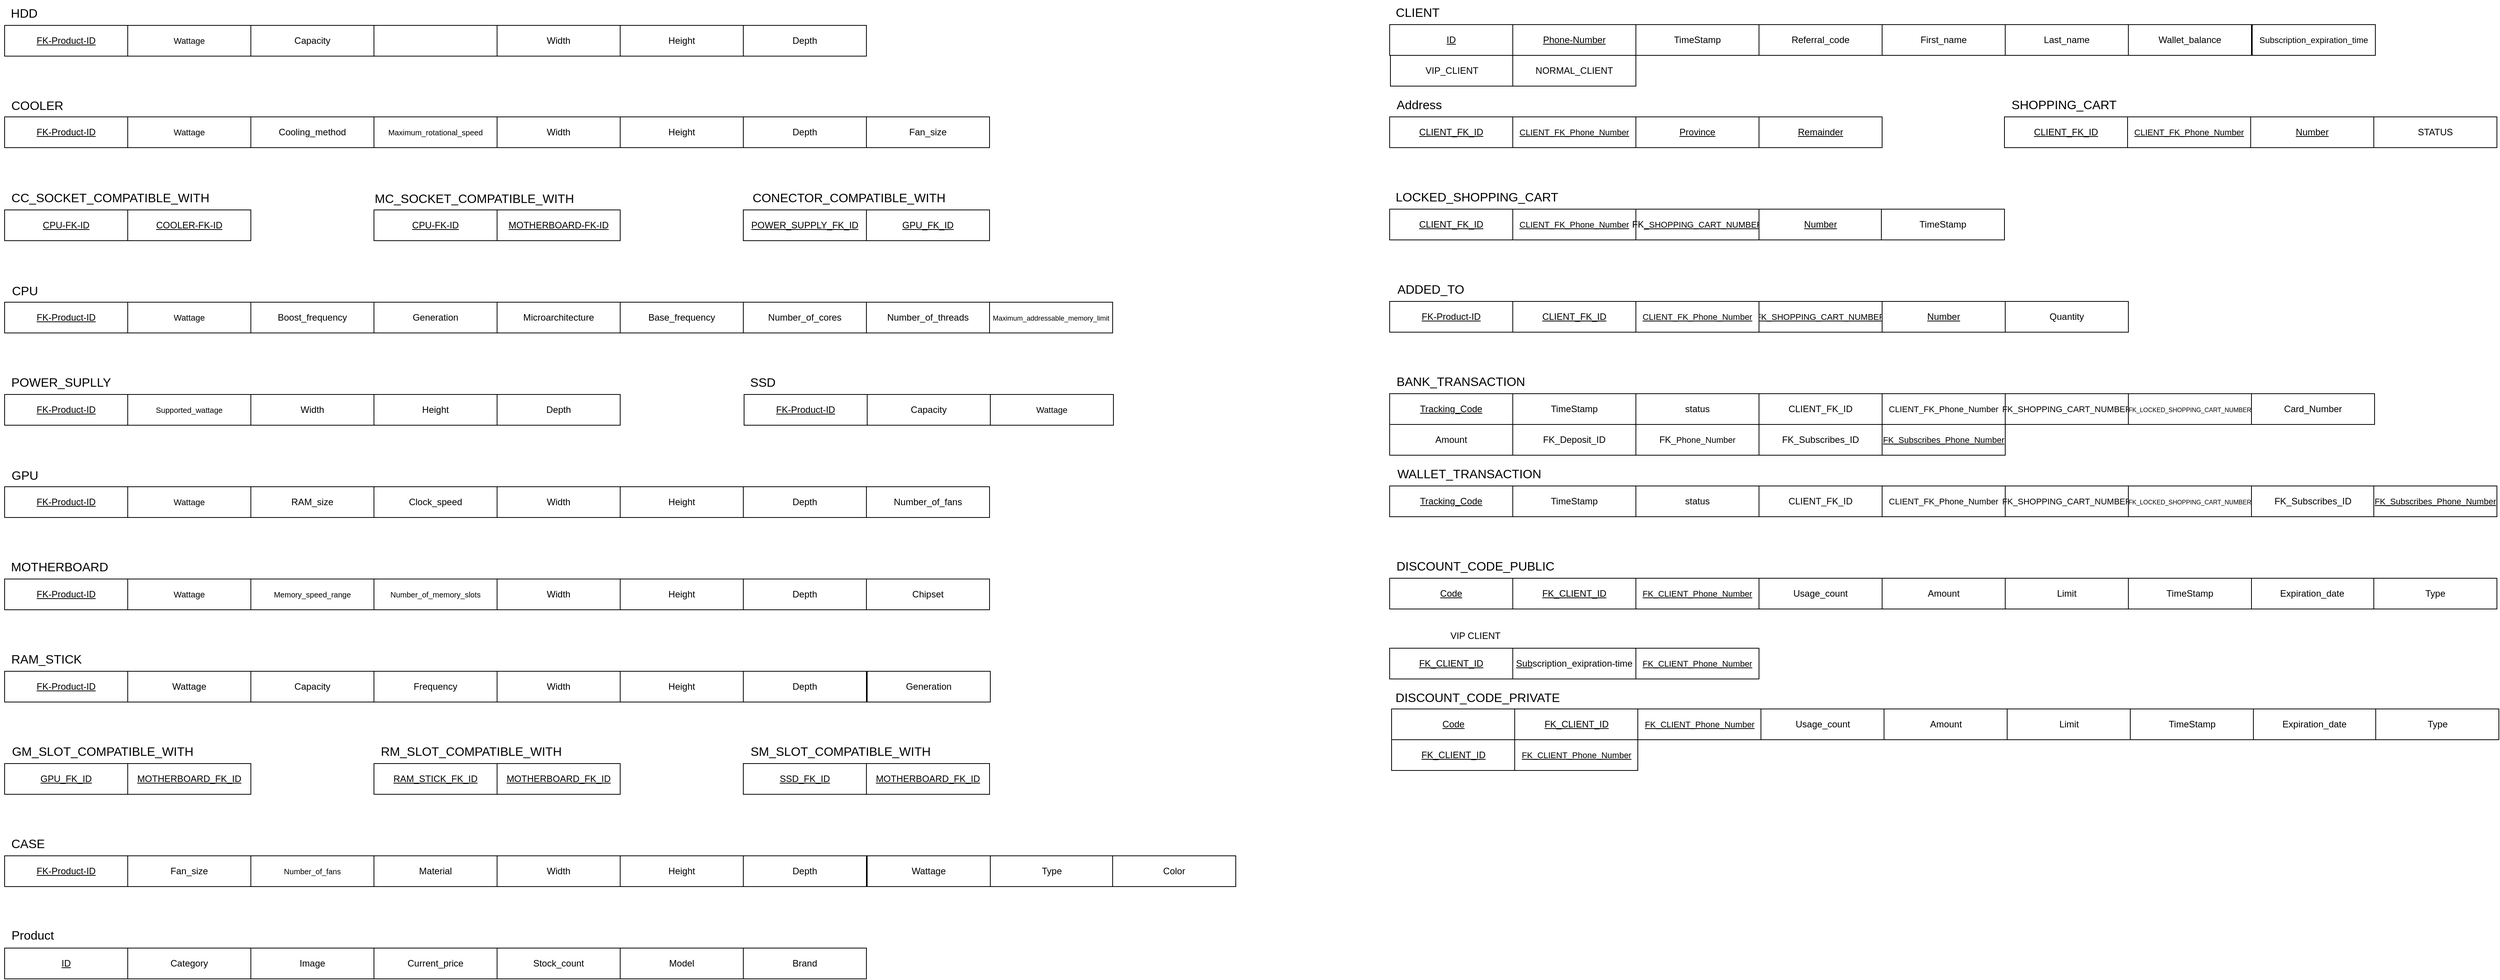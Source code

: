 <mxfile version="25.0.3">
  <diagram name="Page-1" id="dasaUfC-eaYT6S0-bIKv">
    <mxGraphModel dx="4087" dy="1718" grid="0" gridSize="10" guides="1" tooltips="1" connect="1" arrows="1" fold="1" page="0" pageScale="1" pageWidth="850" pageHeight="1100" math="0" shadow="0">
      <root>
        <mxCell id="0" />
        <mxCell id="1" parent="0" />
        <mxCell id="ZFS5k-2wN4FuJaKX298M-1" value="&lt;span&gt;FK-Product-ID&lt;/span&gt;" style="rounded=0;whiteSpace=wrap;html=1;fontStyle=4;verticalAlign=middle;labelBackgroundColor=none;" parent="1" vertex="1">
          <mxGeometry x="-2040" y="-679" width="160" height="40" as="geometry" />
        </mxCell>
        <mxCell id="ZFS5k-2wN4FuJaKX298M-2" value="&lt;font style=&quot;font-size: 16px;&quot;&gt;HDD&lt;/font&gt;" style="text;html=1;align=center;verticalAlign=middle;resizable=0;points=[];autosize=1;strokeColor=none;fillColor=none;labelBackgroundColor=none;" parent="1" vertex="1">
          <mxGeometry x="-2045" y="-710" width="60" height="30" as="geometry" />
        </mxCell>
        <mxCell id="ZFS5k-2wN4FuJaKX298M-3" value="&lt;font data-darkreader-inline-bgcolor=&quot;&quot; style=&quot;font-size: 11px; --darkreader-inline-bgcolor: var(--darkreader-background-e1d5e7, #2b2e30);&quot;&gt;Wattage&lt;/font&gt;" style="rounded=0;whiteSpace=wrap;html=1;labelBackgroundColor=none;" parent="1" vertex="1">
          <mxGeometry x="-1880" y="-679" width="160" height="40" as="geometry" />
        </mxCell>
        <mxCell id="ZFS5k-2wN4FuJaKX298M-4" value="&lt;span style=&quot;--darkreader-inline-bgcolor: var(--darkreader-background-e1d5e7, #2b2e30);&quot; data-darkreader-inline-bgcolor=&quot;&quot;&gt;Rotational_speed&lt;/span&gt;" style="rounded=0;whiteSpace=wrap;html=1;fillColor=default;fontColor=#FFFFFF;labelBackgroundColor=none;" parent="1" vertex="1">
          <mxGeometry x="-1560" y="-679" width="160" height="40" as="geometry" />
        </mxCell>
        <mxCell id="ZFS5k-2wN4FuJaKX298M-5" value="&lt;span data-darkreader-inline-bgcolor=&quot;&quot; style=&quot;--darkreader-inline-bgcolor: var(--darkreader-background-e1d5e7, #2b2e30);&quot;&gt;Capacity&lt;/span&gt;" style="rounded=0;whiteSpace=wrap;html=1;labelBackgroundColor=none;" parent="1" vertex="1">
          <mxGeometry x="-1720" y="-679" width="160" height="40" as="geometry" />
        </mxCell>
        <mxCell id="ZFS5k-2wN4FuJaKX298M-6" value="&lt;span data-darkreader-inline-bgcolor=&quot;&quot; style=&quot;--darkreader-inline-bgcolor: var(--darkreader-background-e1d5e7, #2b2e30);&quot;&gt;Width&lt;br&gt;&lt;/span&gt;" style="rounded=0;whiteSpace=wrap;html=1;labelBackgroundColor=none;" parent="1" vertex="1">
          <mxGeometry x="-1400" y="-679" width="160" height="40" as="geometry" />
        </mxCell>
        <mxCell id="ZFS5k-2wN4FuJaKX298M-7" value="&lt;span data-darkreader-inline-bgcolor=&quot;&quot; style=&quot;--darkreader-inline-bgcolor: var(--darkreader-background-e1d5e7, #2b2e30);&quot;&gt;Depth&lt;br&gt;&lt;/span&gt;" style="rounded=0;whiteSpace=wrap;html=1;labelBackgroundColor=none;" parent="1" vertex="1">
          <mxGeometry x="-1080" y="-679" width="160" height="40" as="geometry" />
        </mxCell>
        <mxCell id="ZFS5k-2wN4FuJaKX298M-8" value="&lt;span data-darkreader-inline-bgcolor=&quot;&quot; style=&quot;--darkreader-inline-bgcolor: var(--darkreader-background-e1d5e7, #2b2e30);&quot;&gt;Height&lt;br&gt;&lt;/span&gt;" style="rounded=0;whiteSpace=wrap;html=1;labelBackgroundColor=none;" parent="1" vertex="1">
          <mxGeometry x="-1240" y="-679" width="160" height="40" as="geometry" />
        </mxCell>
        <mxCell id="ZFS5k-2wN4FuJaKX298M-9" value="FK-Product-ID" style="rounded=0;whiteSpace=wrap;html=1;fontStyle=4;labelBackgroundColor=none;" parent="1" vertex="1">
          <mxGeometry x="-2040" y="-560" width="160" height="40" as="geometry" />
        </mxCell>
        <mxCell id="ZFS5k-2wN4FuJaKX298M-10" value="&lt;font style=&quot;font-size: 16px;&quot;&gt;COOLER&lt;/font&gt;" style="text;html=1;align=center;verticalAlign=middle;resizable=0;points=[];autosize=1;strokeColor=none;fillColor=none;labelBackgroundColor=none;" parent="1" vertex="1">
          <mxGeometry x="-2043" y="-590" width="90" height="30" as="geometry" />
        </mxCell>
        <mxCell id="ZFS5k-2wN4FuJaKX298M-11" value="&lt;font data-darkreader-inline-bgcolor=&quot;&quot; style=&quot;font-size: 11px; --darkreader-inline-bgcolor: var(--darkreader-background-e1d5e7, #2b2e30);&quot;&gt;Wattage&lt;/font&gt;" style="rounded=0;whiteSpace=wrap;html=1;labelBackgroundColor=none;" parent="1" vertex="1">
          <mxGeometry x="-1880" y="-560" width="160" height="40" as="geometry" />
        </mxCell>
        <mxCell id="ZFS5k-2wN4FuJaKX298M-12" value="&lt;font data-darkreader-inline-bgcolor=&quot;&quot; style=&quot;font-size: 10px; --darkreader-inline-bgcolor: var(--darkreader-background-e1d5e7, #2b2e30);&quot;&gt;Maximum_rotational_speed&lt;/font&gt;" style="rounded=0;whiteSpace=wrap;html=1;labelBackgroundColor=none;" parent="1" vertex="1">
          <mxGeometry x="-1560" y="-560" width="160" height="40" as="geometry" />
        </mxCell>
        <mxCell id="ZFS5k-2wN4FuJaKX298M-13" value="&lt;span data-darkreader-inline-bgcolor=&quot;&quot; style=&quot;--darkreader-inline-bgcolor: var(--darkreader-background-e1d5e7, #2b2e30);&quot;&gt;Cooling_method&lt;/span&gt;" style="rounded=0;whiteSpace=wrap;html=1;labelBackgroundColor=none;" parent="1" vertex="1">
          <mxGeometry x="-1720" y="-560" width="160" height="40" as="geometry" />
        </mxCell>
        <mxCell id="ZFS5k-2wN4FuJaKX298M-14" value="&lt;span data-darkreader-inline-bgcolor=&quot;&quot; style=&quot;--darkreader-inline-bgcolor: var(--darkreader-background-e1d5e7, #2b2e30);&quot;&gt;Width&lt;br&gt;&lt;/span&gt;" style="rounded=0;whiteSpace=wrap;html=1;labelBackgroundColor=none;" parent="1" vertex="1">
          <mxGeometry x="-1400" y="-560" width="160" height="40" as="geometry" />
        </mxCell>
        <mxCell id="ZFS5k-2wN4FuJaKX298M-15" value="&lt;span data-darkreader-inline-bgcolor=&quot;&quot; style=&quot;--darkreader-inline-bgcolor: var(--darkreader-background-e1d5e7, #2b2e30);&quot;&gt;Depth&lt;br&gt;&lt;/span&gt;" style="rounded=0;whiteSpace=wrap;html=1;labelBackgroundColor=none;" parent="1" vertex="1">
          <mxGeometry x="-1080" y="-560" width="160" height="40" as="geometry" />
        </mxCell>
        <mxCell id="ZFS5k-2wN4FuJaKX298M-16" value="&lt;span data-darkreader-inline-bgcolor=&quot;&quot; style=&quot;--darkreader-inline-bgcolor: var(--darkreader-background-e1d5e7, #2b2e30);&quot;&gt;Height&lt;br&gt;&lt;/span&gt;" style="rounded=0;whiteSpace=wrap;html=1;labelBackgroundColor=none;" parent="1" vertex="1">
          <mxGeometry x="-1240" y="-560" width="160" height="40" as="geometry" />
        </mxCell>
        <mxCell id="ZFS5k-2wN4FuJaKX298M-17" value="&lt;u&gt;CPU-FK-ID&lt;/u&gt;" style="rounded=0;whiteSpace=wrap;html=1;labelBackgroundColor=none;" parent="1" vertex="1">
          <mxGeometry x="-2040" y="-439" width="160" height="40" as="geometry" />
        </mxCell>
        <mxCell id="ZFS5k-2wN4FuJaKX298M-18" value="CC_SOCKET_COMPATIBLE_WITH" style="text;html=1;align=center;verticalAlign=middle;resizable=0;points=[];autosize=1;strokeColor=none;fillColor=none;fontSize=16;labelBackgroundColor=none;" parent="1" vertex="1">
          <mxGeometry x="-2043" y="-470" width="280" height="30" as="geometry" />
        </mxCell>
        <mxCell id="ZFS5k-2wN4FuJaKX298M-19" value="COOLER-FK-ID" style="rounded=0;whiteSpace=wrap;html=1;fontStyle=4;labelBackgroundColor=none;" parent="1" vertex="1">
          <mxGeometry x="-1880" y="-439" width="160" height="40" as="geometry" />
        </mxCell>
        <mxCell id="ZFS5k-2wN4FuJaKX298M-20" value="&lt;span data-darkreader-inline-bgcolor=&quot;&quot; style=&quot;--darkreader-inline-bgcolor: var(--darkreader-background-e1d5e7, #2b2e30);&quot;&gt;Fan_size&lt;/span&gt;" style="rounded=0;whiteSpace=wrap;html=1;labelBackgroundColor=none;" parent="1" vertex="1">
          <mxGeometry x="-920" y="-560" width="160" height="40" as="geometry" />
        </mxCell>
        <mxCell id="ZFS5k-2wN4FuJaKX298M-21" value="&lt;u&gt;CPU-FK-ID&lt;/u&gt;" style="rounded=0;whiteSpace=wrap;html=1;labelBackgroundColor=none;" parent="1" vertex="1">
          <mxGeometry x="-1560" y="-439" width="160" height="40" as="geometry" />
        </mxCell>
        <mxCell id="ZFS5k-2wN4FuJaKX298M-22" value="MC_SOCKET_COMPATIBLE_WITH" style="text;html=1;align=center;verticalAlign=middle;resizable=0;points=[];autosize=1;strokeColor=none;fillColor=none;fontSize=16;labelBackgroundColor=none;" parent="1" vertex="1">
          <mxGeometry x="-1570" y="-469" width="280" height="30" as="geometry" />
        </mxCell>
        <mxCell id="ZFS5k-2wN4FuJaKX298M-23" value="MOTHERBOARD-FK-ID" style="rounded=0;whiteSpace=wrap;html=1;fontStyle=4;labelBackgroundColor=none;" parent="1" vertex="1">
          <mxGeometry x="-1400" y="-439" width="160" height="40" as="geometry" />
        </mxCell>
        <mxCell id="ZFS5k-2wN4FuJaKX298M-24" value="&lt;u&gt;FK-Product-ID&lt;/u&gt;" style="rounded=0;whiteSpace=wrap;html=1;labelBackgroundColor=none;" parent="1" vertex="1">
          <mxGeometry x="-2040" y="-319" width="160" height="40" as="geometry" />
        </mxCell>
        <mxCell id="ZFS5k-2wN4FuJaKX298M-25" value="&lt;font style=&quot;font-size: 16px;&quot;&gt;CPU&lt;/font&gt;" style="text;html=1;align=center;verticalAlign=middle;resizable=0;points=[];autosize=1;strokeColor=none;fillColor=none;labelBackgroundColor=none;" parent="1" vertex="1">
          <mxGeometry x="-2044" y="-349" width="60" height="30" as="geometry" />
        </mxCell>
        <mxCell id="ZFS5k-2wN4FuJaKX298M-26" value="&lt;font data-darkreader-inline-bgcolor=&quot;&quot; style=&quot;font-size: 11px; --darkreader-inline-bgcolor: var(--darkreader-background-e1d5e7, #2b2e30);&quot;&gt;Wattage&lt;/font&gt;" style="rounded=0;whiteSpace=wrap;html=1;labelBackgroundColor=none;" parent="1" vertex="1">
          <mxGeometry x="-1880" y="-319" width="160" height="40" as="geometry" />
        </mxCell>
        <mxCell id="ZFS5k-2wN4FuJaKX298M-27" value="&lt;font data-darkreader-inline-bgcolor=&quot;&quot; style=&quot;font-size: 12px; --darkreader-inline-bgcolor: var(--darkreader-background-e1d5e7, #2b2e30);&quot;&gt;Generation&lt;/font&gt;" style="rounded=0;whiteSpace=wrap;html=1;labelBackgroundColor=none;" parent="1" vertex="1">
          <mxGeometry x="-1560" y="-319" width="160" height="40" as="geometry" />
        </mxCell>
        <mxCell id="ZFS5k-2wN4FuJaKX298M-28" value="&lt;span data-darkreader-inline-bgcolor=&quot;&quot; style=&quot;--darkreader-inline-bgcolor: var(--darkreader-background-e1d5e7, #2b2e30);&quot;&gt;Boost_frequency&lt;/span&gt;" style="rounded=0;whiteSpace=wrap;html=1;labelBackgroundColor=none;" parent="1" vertex="1">
          <mxGeometry x="-1720" y="-319" width="160" height="40" as="geometry" />
        </mxCell>
        <mxCell id="ZFS5k-2wN4FuJaKX298M-29" value="&lt;span data-darkreader-inline-bgcolor=&quot;&quot; style=&quot;--darkreader-inline-bgcolor: var(--darkreader-background-e1d5e7, #2b2e30);&quot;&gt;Microarchitecture&lt;/span&gt;" style="rounded=0;whiteSpace=wrap;html=1;labelBackgroundColor=none;" parent="1" vertex="1">
          <mxGeometry x="-1400" y="-319" width="160" height="40" as="geometry" />
        </mxCell>
        <mxCell id="ZFS5k-2wN4FuJaKX298M-30" value="&lt;font data-darkreader-inline-bgcolor=&quot;&quot; style=&quot;font-size: 12px; --darkreader-inline-bgcolor: var(--darkreader-background-e1d5e7, #2b2e30);&quot;&gt;Number_of_cores&lt;/font&gt;" style="rounded=0;whiteSpace=wrap;html=1;labelBackgroundColor=none;" parent="1" vertex="1">
          <mxGeometry x="-1080" y="-319" width="160" height="40" as="geometry" />
        </mxCell>
        <mxCell id="ZFS5k-2wN4FuJaKX298M-31" value="&lt;span data-darkreader-inline-bgcolor=&quot;&quot; style=&quot;--darkreader-inline-bgcolor: var(--darkreader-background-e1d5e7, #2b2e30);&quot;&gt;Base_frequency&lt;/span&gt;&lt;span data-darkreader-inline-bgcolor=&quot;&quot; style=&quot;--darkreader-inline-bgcolor: var(--darkreader-background-e1d5e7, #2b2e30);&quot;&gt;&lt;/span&gt;" style="rounded=0;whiteSpace=wrap;html=1;labelBackgroundColor=none;" parent="1" vertex="1">
          <mxGeometry x="-1240" y="-319" width="160" height="40" as="geometry" />
        </mxCell>
        <mxCell id="ZFS5k-2wN4FuJaKX298M-32" value="&lt;font data-darkreader-inline-bgcolor=&quot;&quot; style=&quot;--darkreader-inline-bgcolor: var(--darkreader-background-e1d5e7, #2b2e30); font-size: 9px;&quot;&gt;Maximum_addressable_memory_limit&lt;/font&gt;" style="rounded=0;whiteSpace=wrap;html=1;labelBackgroundColor=none;" parent="1" vertex="1">
          <mxGeometry x="-760" y="-319" width="160" height="40" as="geometry" />
        </mxCell>
        <mxCell id="ZFS5k-2wN4FuJaKX298M-33" value="&lt;font data-darkreader-inline-bgcolor=&quot;&quot; style=&quot;font-size: 12px; --darkreader-inline-bgcolor: var(--darkreader-background-e1d5e7, #2b2e30);&quot;&gt;Number_of_threads&lt;/font&gt;" style="rounded=0;whiteSpace=wrap;html=1;labelBackgroundColor=none;" parent="1" vertex="1">
          <mxGeometry x="-920" y="-319" width="160" height="40" as="geometry" />
        </mxCell>
        <mxCell id="ZFS5k-2wN4FuJaKX298M-34" value="&lt;u&gt;FK-Product-ID&lt;/u&gt;" style="rounded=0;whiteSpace=wrap;html=1;labelBackgroundColor=none;" parent="1" vertex="1">
          <mxGeometry x="-2040" y="-199" width="160" height="40" as="geometry" />
        </mxCell>
        <mxCell id="ZFS5k-2wN4FuJaKX298M-35" value="&lt;font style=&quot;font-size: 16px;&quot;&gt;POWER_SUPLLY&lt;/font&gt;" style="text;html=1;align=center;verticalAlign=middle;resizable=0;points=[];autosize=1;strokeColor=none;fillColor=none;labelBackgroundColor=none;" parent="1" vertex="1">
          <mxGeometry x="-2042" y="-230" width="150" height="30" as="geometry" />
        </mxCell>
        <mxCell id="ZFS5k-2wN4FuJaKX298M-36" value="&lt;font data-darkreader-inline-bgcolor=&quot;&quot; style=&quot;font-size: 10px; --darkreader-inline-bgcolor: var(--darkreader-background-e1d5e7, #2b2e30);&quot;&gt;Supported_wattage&lt;/font&gt;" style="rounded=0;whiteSpace=wrap;html=1;labelBackgroundColor=none;" parent="1" vertex="1">
          <mxGeometry x="-1880" y="-199" width="160" height="40" as="geometry" />
        </mxCell>
        <mxCell id="ZFS5k-2wN4FuJaKX298M-37" value="&lt;span data-darkreader-inline-bgcolor=&quot;&quot; style=&quot;--darkreader-inline-bgcolor: var(--darkreader-background-e1d5e7, #2b2e30);&quot;&gt;Width&lt;br&gt;&lt;/span&gt;" style="rounded=0;whiteSpace=wrap;html=1;labelBackgroundColor=none;" parent="1" vertex="1">
          <mxGeometry x="-1720" y="-199" width="160" height="40" as="geometry" />
        </mxCell>
        <mxCell id="ZFS5k-2wN4FuJaKX298M-38" value="&lt;span data-darkreader-inline-bgcolor=&quot;&quot; style=&quot;--darkreader-inline-bgcolor: var(--darkreader-background-e1d5e7, #2b2e30);&quot;&gt;Depth&lt;br&gt;&lt;/span&gt;" style="rounded=0;whiteSpace=wrap;html=1;labelBackgroundColor=none;" parent="1" vertex="1">
          <mxGeometry x="-1400" y="-199" width="160" height="40" as="geometry" />
        </mxCell>
        <mxCell id="ZFS5k-2wN4FuJaKX298M-39" value="&lt;span data-darkreader-inline-bgcolor=&quot;&quot; style=&quot;--darkreader-inline-bgcolor: var(--darkreader-background-e1d5e7, #2b2e30);&quot;&gt;Height&lt;br&gt;&lt;/span&gt;" style="rounded=0;whiteSpace=wrap;html=1;labelBackgroundColor=none;" parent="1" vertex="1">
          <mxGeometry x="-1560" y="-199" width="160" height="40" as="geometry" />
        </mxCell>
        <mxCell id="ZFS5k-2wN4FuJaKX298M-40" value="&lt;u&gt;FK-Product-ID&lt;/u&gt;" style="rounded=0;whiteSpace=wrap;html=1;labelBackgroundColor=none;" parent="1" vertex="1">
          <mxGeometry x="-2040" y="-79" width="160" height="40" as="geometry" />
        </mxCell>
        <mxCell id="ZFS5k-2wN4FuJaKX298M-41" value="&lt;font style=&quot;font-size: 16px;&quot;&gt;GPU&lt;/font&gt;" style="text;html=1;align=center;verticalAlign=middle;resizable=0;points=[];autosize=1;strokeColor=none;fillColor=none;labelBackgroundColor=none;" parent="1" vertex="1">
          <mxGeometry x="-2044" y="-109" width="60" height="30" as="geometry" />
        </mxCell>
        <mxCell id="ZFS5k-2wN4FuJaKX298M-42" value="&lt;font data-darkreader-inline-bgcolor=&quot;&quot; style=&quot;font-size: 11px; --darkreader-inline-bgcolor: var(--darkreader-background-e1d5e7, #2b2e30);&quot;&gt;Wattage&lt;/font&gt;" style="rounded=0;whiteSpace=wrap;html=1;labelBackgroundColor=none;" parent="1" vertex="1">
          <mxGeometry x="-1880" y="-79" width="160" height="40" as="geometry" />
        </mxCell>
        <mxCell id="ZFS5k-2wN4FuJaKX298M-43" value="&lt;span data-darkreader-inline-bgcolor=&quot;&quot; style=&quot;--darkreader-inline-bgcolor: var(--darkreader-background-e1d5e7, #2b2e30);&quot;&gt;Clock_speed&lt;/span&gt;" style="rounded=0;whiteSpace=wrap;html=1;labelBackgroundColor=none;" parent="1" vertex="1">
          <mxGeometry x="-1560" y="-79" width="160" height="40" as="geometry" />
        </mxCell>
        <mxCell id="ZFS5k-2wN4FuJaKX298M-44" value="&lt;span data-darkreader-inline-bgcolor=&quot;&quot; style=&quot;--darkreader-inline-bgcolor: var(--darkreader-background-e1d5e7, #2b2e30);&quot;&gt;RAM_size&lt;/span&gt;" style="rounded=0;whiteSpace=wrap;html=1;labelBackgroundColor=none;" parent="1" vertex="1">
          <mxGeometry x="-1720" y="-79" width="160" height="40" as="geometry" />
        </mxCell>
        <mxCell id="ZFS5k-2wN4FuJaKX298M-45" value="&lt;span data-darkreader-inline-bgcolor=&quot;&quot; style=&quot;--darkreader-inline-bgcolor: var(--darkreader-background-e1d5e7, #2b2e30);&quot;&gt;Width&lt;br&gt;&lt;/span&gt;" style="rounded=0;whiteSpace=wrap;html=1;labelBackgroundColor=none;" parent="1" vertex="1">
          <mxGeometry x="-1400" y="-79" width="160" height="40" as="geometry" />
        </mxCell>
        <mxCell id="ZFS5k-2wN4FuJaKX298M-46" value="&lt;span data-darkreader-inline-bgcolor=&quot;&quot; style=&quot;--darkreader-inline-bgcolor: var(--darkreader-background-e1d5e7, #2b2e30);&quot;&gt;Depth&lt;br&gt;&lt;/span&gt;" style="rounded=0;whiteSpace=wrap;html=1;labelBackgroundColor=none;" parent="1" vertex="1">
          <mxGeometry x="-1080" y="-79" width="160" height="40" as="geometry" />
        </mxCell>
        <mxCell id="ZFS5k-2wN4FuJaKX298M-47" value="&lt;span data-darkreader-inline-bgcolor=&quot;&quot; style=&quot;--darkreader-inline-bgcolor: var(--darkreader-background-e1d5e7, #2b2e30);&quot;&gt;Height&lt;br&gt;&lt;/span&gt;" style="rounded=0;whiteSpace=wrap;html=1;labelBackgroundColor=none;" parent="1" vertex="1">
          <mxGeometry x="-1240" y="-79" width="160" height="40" as="geometry" />
        </mxCell>
        <mxCell id="ZFS5k-2wN4FuJaKX298M-48" value="&lt;span data-darkreader-inline-bgcolor=&quot;&quot; style=&quot;--darkreader-inline-bgcolor: var(--darkreader-background-e1d5e7, #2b2e30);&quot;&gt;Number_of_fans&lt;/span&gt;" style="rounded=0;whiteSpace=wrap;html=1;labelBackgroundColor=none;" parent="1" vertex="1">
          <mxGeometry x="-920" y="-79" width="160" height="40" as="geometry" />
        </mxCell>
        <mxCell id="ZFS5k-2wN4FuJaKX298M-49" value="&lt;u&gt;FK-Product-ID&lt;/u&gt;" style="rounded=0;whiteSpace=wrap;html=1;labelBackgroundColor=none;" parent="1" vertex="1">
          <mxGeometry x="-1079" y="-199" width="160" height="40" as="geometry" />
        </mxCell>
        <mxCell id="ZFS5k-2wN4FuJaKX298M-50" value="&lt;font&gt;SSD&lt;br&gt;&lt;/font&gt;" style="text;html=1;align=center;verticalAlign=middle;resizable=0;points=[];autosize=1;strokeColor=none;fillColor=none;fontSize=16;labelBackgroundColor=none;" parent="1" vertex="1">
          <mxGeometry x="-1085" y="-230" width="60" height="30" as="geometry" />
        </mxCell>
        <mxCell id="ZFS5k-2wN4FuJaKX298M-51" value="&lt;span style=&quot;--darkreader-inline-bgcolor: var(--darkreader-background-e1d5e7, #2b2e30);&quot; data-darkreader-inline-bgcolor=&quot;&quot;&gt;Capacity&lt;/span&gt;" style="rounded=0;whiteSpace=wrap;html=1;fontStyle=0;labelBackgroundColor=none;" parent="1" vertex="1">
          <mxGeometry x="-919" y="-199" width="160" height="40" as="geometry" />
        </mxCell>
        <mxCell id="ZFS5k-2wN4FuJaKX298M-52" value="&lt;font style=&quot;font-size: 11px; --darkreader-inline-bgcolor: var(--darkreader-background-e1d5e7, #2b2e30);&quot; data-darkreader-inline-bgcolor=&quot;&quot;&gt;Wattage&lt;/font&gt;" style="rounded=0;whiteSpace=wrap;html=1;fontStyle=0;labelBackgroundColor=none;" parent="1" vertex="1">
          <mxGeometry x="-759" y="-199" width="160" height="40" as="geometry" />
        </mxCell>
        <mxCell id="ZFS5k-2wN4FuJaKX298M-53" value="&lt;u&gt;FK-Product-ID&lt;/u&gt;" style="rounded=0;whiteSpace=wrap;html=1;labelBackgroundColor=none;" parent="1" vertex="1">
          <mxGeometry x="-2040" y="41" width="160" height="40" as="geometry" />
        </mxCell>
        <mxCell id="ZFS5k-2wN4FuJaKX298M-54" value="&lt;font style=&quot;font-size: 16px;&quot;&gt;MOTHERBOARD&lt;/font&gt;" style="text;html=1;align=center;verticalAlign=middle;resizable=0;points=[];autosize=1;strokeColor=none;fillColor=none;labelBackgroundColor=none;" parent="1" vertex="1">
          <mxGeometry x="-2044" y="10" width="150" height="30" as="geometry" />
        </mxCell>
        <mxCell id="ZFS5k-2wN4FuJaKX298M-55" value="&lt;font data-darkreader-inline-bgcolor=&quot;&quot; style=&quot;font-size: 11px; --darkreader-inline-bgcolor: var(--darkreader-background-e1d5e7, #2b2e30);&quot;&gt;Wattage&lt;/font&gt;" style="rounded=0;whiteSpace=wrap;html=1;labelBackgroundColor=none;" parent="1" vertex="1">
          <mxGeometry x="-1880" y="41" width="160" height="40" as="geometry" />
        </mxCell>
        <mxCell id="ZFS5k-2wN4FuJaKX298M-56" value="&lt;font data-darkreader-inline-bgcolor=&quot;&quot; style=&quot;font-size: 10px; --darkreader-inline-bgcolor: var(--darkreader-background-e1d5e7, #2b2e30);&quot;&gt;Number_of_memory_&lt;font style=&quot;font-size: 10px;&quot;&gt;slots&lt;/font&gt;&lt;/font&gt;" style="rounded=0;whiteSpace=wrap;html=1;labelBackgroundColor=none;" parent="1" vertex="1">
          <mxGeometry x="-1560" y="41" width="160" height="40" as="geometry" />
        </mxCell>
        <mxCell id="ZFS5k-2wN4FuJaKX298M-57" value="&lt;font data-darkreader-inline-bgcolor=&quot;&quot; style=&quot;font-size: 10px; --darkreader-inline-bgcolor: var(--darkreader-background-e1d5e7, #2b2e30);&quot;&gt;Memory_speed&lt;/font&gt;&lt;font data-darkreader-inline-bgcolor=&quot;&quot; style=&quot;font-size: 10px; --darkreader-inline-bgcolor: var(--darkreader-background-e1d5e7, #2b2e30);&quot;&gt;_range&lt;/font&gt;" style="rounded=0;whiteSpace=wrap;html=1;labelBackgroundColor=none;" parent="1" vertex="1">
          <mxGeometry x="-1720" y="41" width="160" height="40" as="geometry" />
        </mxCell>
        <mxCell id="ZFS5k-2wN4FuJaKX298M-58" value="&lt;span data-darkreader-inline-bgcolor=&quot;&quot; style=&quot;--darkreader-inline-bgcolor: var(--darkreader-background-e1d5e7, #2b2e30);&quot;&gt;Width&lt;br&gt;&lt;/span&gt;" style="rounded=0;whiteSpace=wrap;html=1;labelBackgroundColor=none;" parent="1" vertex="1">
          <mxGeometry x="-1400" y="41" width="160" height="40" as="geometry" />
        </mxCell>
        <mxCell id="ZFS5k-2wN4FuJaKX298M-59" value="&lt;span data-darkreader-inline-bgcolor=&quot;&quot; style=&quot;--darkreader-inline-bgcolor: var(--darkreader-background-e1d5e7, #2b2e30);&quot;&gt;Depth&lt;br&gt;&lt;/span&gt;" style="rounded=0;whiteSpace=wrap;html=1;labelBackgroundColor=none;" parent="1" vertex="1">
          <mxGeometry x="-1080" y="41" width="160" height="40" as="geometry" />
        </mxCell>
        <mxCell id="ZFS5k-2wN4FuJaKX298M-60" value="&lt;span data-darkreader-inline-bgcolor=&quot;&quot; style=&quot;--darkreader-inline-bgcolor: var(--darkreader-background-e1d5e7, #2b2e30);&quot;&gt;Height&lt;br&gt;&lt;/span&gt;" style="rounded=0;whiteSpace=wrap;html=1;labelBackgroundColor=none;" parent="1" vertex="1">
          <mxGeometry x="-1240" y="41" width="160" height="40" as="geometry" />
        </mxCell>
        <mxCell id="ZFS5k-2wN4FuJaKX298M-61" value="CONECTOR_COMPATIBLE_WITH" style="text;html=1;align=center;verticalAlign=middle;resizable=0;points=[];autosize=1;strokeColor=none;fillColor=none;fontSize=16;labelBackgroundColor=none;" parent="1" vertex="1">
          <mxGeometry x="-1078" y="-470" width="270" height="30" as="geometry" />
        </mxCell>
        <mxCell id="ZFS5k-2wN4FuJaKX298M-62" value="&lt;u&gt;POWER_SUPPLY_FK_ID&lt;/u&gt;" style="rounded=0;whiteSpace=wrap;html=1;labelBackgroundColor=none;" parent="1" vertex="1">
          <mxGeometry x="-1080" y="-439" width="160" height="40" as="geometry" />
        </mxCell>
        <mxCell id="ZFS5k-2wN4FuJaKX298M-63" value="GPU_FK_ID" style="rounded=0;whiteSpace=wrap;html=1;fontStyle=4;labelBackgroundColor=none;" parent="1" vertex="1">
          <mxGeometry x="-920" y="-439" width="160" height="40" as="geometry" />
        </mxCell>
        <mxCell id="ZFS5k-2wN4FuJaKX298M-64" value="&lt;span data-darkreader-inline-bgcolor=&quot;&quot; style=&quot;--darkreader-inline-bgcolor: var(--darkreader-background-e1d5e7, #2b2e30);&quot;&gt;Chipset&lt;/span&gt;" style="rounded=0;whiteSpace=wrap;html=1;labelBackgroundColor=none;" parent="1" vertex="1">
          <mxGeometry x="-920" y="41" width="160" height="40" as="geometry" />
        </mxCell>
        <mxCell id="ZFS5k-2wN4FuJaKX298M-65" value="&lt;u&gt;FK-Product-ID&lt;/u&gt;" style="rounded=0;whiteSpace=wrap;html=1;labelBackgroundColor=none;" parent="1" vertex="1">
          <mxGeometry x="-2040" y="161" width="160" height="40" as="geometry" />
        </mxCell>
        <mxCell id="ZFS5k-2wN4FuJaKX298M-66" value="&lt;font style=&quot;font-size: 16px;&quot;&gt;RAM_STICK&lt;/font&gt;" style="text;html=1;align=center;verticalAlign=middle;resizable=0;points=[];autosize=1;strokeColor=none;fillColor=none;labelBackgroundColor=none;" parent="1" vertex="1">
          <mxGeometry x="-2046" y="130" width="120" height="30" as="geometry" />
        </mxCell>
        <mxCell id="ZFS5k-2wN4FuJaKX298M-67" value="&lt;span data-darkreader-inline-bgcolor=&quot;&quot; style=&quot;--darkreader-inline-bgcolor: var(--darkreader-background-e1d5e7, #2b2e30);&quot;&gt;Wattage&lt;/span&gt;" style="rounded=0;whiteSpace=wrap;html=1;labelBackgroundColor=none;" parent="1" vertex="1">
          <mxGeometry x="-1880" y="161" width="160" height="40" as="geometry" />
        </mxCell>
        <mxCell id="ZFS5k-2wN4FuJaKX298M-68" value="&lt;span data-darkreader-inline-bgcolor=&quot;&quot; style=&quot;--darkreader-inline-bgcolor: var(--darkreader-background-e1d5e7, #2b2e30);&quot;&gt;Frequency&lt;/span&gt;" style="rounded=0;whiteSpace=wrap;html=1;labelBackgroundColor=none;" parent="1" vertex="1">
          <mxGeometry x="-1560" y="161" width="160" height="40" as="geometry" />
        </mxCell>
        <mxCell id="ZFS5k-2wN4FuJaKX298M-69" value="&lt;span data-darkreader-inline-bgcolor=&quot;&quot; style=&quot;--darkreader-inline-bgcolor: var(--darkreader-background-e1d5e7, #2b2e30);&quot;&gt;Capacity&lt;/span&gt;" style="rounded=0;whiteSpace=wrap;html=1;labelBackgroundColor=none;" parent="1" vertex="1">
          <mxGeometry x="-1720" y="161" width="160" height="40" as="geometry" />
        </mxCell>
        <mxCell id="ZFS5k-2wN4FuJaKX298M-70" value="&lt;span data-darkreader-inline-bgcolor=&quot;&quot; style=&quot;--darkreader-inline-bgcolor: var(--darkreader-background-e1d5e7, #2b2e30);&quot;&gt;Width&lt;br&gt;&lt;/span&gt;" style="rounded=0;whiteSpace=wrap;html=1;labelBackgroundColor=none;" parent="1" vertex="1">
          <mxGeometry x="-1400" y="161" width="160" height="40" as="geometry" />
        </mxCell>
        <mxCell id="ZFS5k-2wN4FuJaKX298M-71" value="&lt;span data-darkreader-inline-bgcolor=&quot;&quot; style=&quot;--darkreader-inline-bgcolor: var(--darkreader-background-e1d5e7, #2b2e30);&quot;&gt;Depth&lt;br&gt;&lt;/span&gt;" style="rounded=0;whiteSpace=wrap;html=1;labelBackgroundColor=none;" parent="1" vertex="1">
          <mxGeometry x="-1080" y="161" width="160" height="40" as="geometry" />
        </mxCell>
        <mxCell id="ZFS5k-2wN4FuJaKX298M-72" value="&lt;span data-darkreader-inline-bgcolor=&quot;&quot; style=&quot;--darkreader-inline-bgcolor: var(--darkreader-background-e1d5e7, #2b2e30);&quot;&gt;Height&lt;br&gt;&lt;/span&gt;" style="rounded=0;whiteSpace=wrap;html=1;labelBackgroundColor=none;" parent="1" vertex="1">
          <mxGeometry x="-1240" y="161" width="160" height="40" as="geometry" />
        </mxCell>
        <mxCell id="ZFS5k-2wN4FuJaKX298M-73" value="&lt;span data-darkreader-inline-bgcolor=&quot;&quot; style=&quot;--darkreader-inline-bgcolor: var(--darkreader-background-e1d5e7, #2b2e30);&quot;&gt;Generation&lt;/span&gt;" style="rounded=0;whiteSpace=wrap;html=1;labelBackgroundColor=none;" parent="1" vertex="1">
          <mxGeometry x="-919" y="161" width="160" height="40" as="geometry" />
        </mxCell>
        <mxCell id="ZFS5k-2wN4FuJaKX298M-74" value="GPU_FK_ID" style="rounded=0;whiteSpace=wrap;html=1;fontStyle=4;labelBackgroundColor=none;" parent="1" vertex="1">
          <mxGeometry x="-2040" y="281" width="160" height="40" as="geometry" />
        </mxCell>
        <mxCell id="ZFS5k-2wN4FuJaKX298M-75" value="MOTHERBOARD_FK_ID" style="rounded=0;whiteSpace=wrap;html=1;fontStyle=4;labelBackgroundColor=none;" parent="1" vertex="1">
          <mxGeometry x="-1880" y="281" width="160" height="40" as="geometry" />
        </mxCell>
        <mxCell id="ZFS5k-2wN4FuJaKX298M-76" value="&lt;font style=&quot;font-size: 16px;&quot;&gt;GM_SLOT_COMPATIBLE_WITH&lt;/font&gt;" style="text;html=1;align=center;verticalAlign=middle;resizable=0;points=[];autosize=1;strokeColor=none;fillColor=none;labelBackgroundColor=none;" parent="1" vertex="1">
          <mxGeometry x="-2043" y="250" width="260" height="30" as="geometry" />
        </mxCell>
        <mxCell id="ZFS5k-2wN4FuJaKX298M-77" value="RAM_STICK_FK_ID" style="rounded=0;whiteSpace=wrap;html=1;fontStyle=4;labelBackgroundColor=none;" parent="1" vertex="1">
          <mxGeometry x="-1560" y="281" width="160" height="40" as="geometry" />
        </mxCell>
        <mxCell id="ZFS5k-2wN4FuJaKX298M-78" value="MOTHERBOARD_FK_ID" style="rounded=0;whiteSpace=wrap;html=1;fontStyle=4;labelBackgroundColor=none;" parent="1" vertex="1">
          <mxGeometry x="-1400" y="281" width="160" height="40" as="geometry" />
        </mxCell>
        <mxCell id="ZFS5k-2wN4FuJaKX298M-79" value="&lt;font style=&quot;font-size: 16px;&quot;&gt;RM_SLOT_COMPATIBLE_WITH&lt;/font&gt;" style="text;html=1;align=center;verticalAlign=middle;resizable=0;points=[];autosize=1;strokeColor=none;fillColor=none;labelBackgroundColor=none;" parent="1" vertex="1">
          <mxGeometry x="-1564" y="250" width="260" height="30" as="geometry" />
        </mxCell>
        <mxCell id="ZFS5k-2wN4FuJaKX298M-80" value="SSD_FK_ID" style="rounded=0;whiteSpace=wrap;html=1;fontStyle=4;labelBackgroundColor=none;" parent="1" vertex="1">
          <mxGeometry x="-1080" y="281" width="160" height="40" as="geometry" />
        </mxCell>
        <mxCell id="ZFS5k-2wN4FuJaKX298M-81" value="MOTHERBOARD_FK_ID" style="rounded=0;whiteSpace=wrap;html=1;fontStyle=4;labelBackgroundColor=none;" parent="1" vertex="1">
          <mxGeometry x="-920" y="281" width="160" height="40" as="geometry" />
        </mxCell>
        <mxCell id="ZFS5k-2wN4FuJaKX298M-82" value="&lt;font style=&quot;font-size: 16px;&quot;&gt;SM_SLOT_COMPATIBLE_WITH&lt;br&gt;&lt;/font&gt;" style="text;html=1;align=center;verticalAlign=middle;resizable=0;points=[];autosize=1;strokeColor=none;fillColor=none;labelBackgroundColor=none;" parent="1" vertex="1">
          <mxGeometry x="-1084" y="250" width="260" height="30" as="geometry" />
        </mxCell>
        <mxCell id="ZFS5k-2wN4FuJaKX298M-83" value="&lt;u&gt;FK-Product-ID&lt;/u&gt;" style="rounded=0;whiteSpace=wrap;html=1;labelBackgroundColor=none;" parent="1" vertex="1">
          <mxGeometry x="-2040" y="401" width="160" height="40" as="geometry" />
        </mxCell>
        <mxCell id="ZFS5k-2wN4FuJaKX298M-84" value="&lt;font style=&quot;font-size: 16px;&quot;&gt;CASE&lt;/font&gt;" style="text;html=1;align=center;verticalAlign=middle;resizable=0;points=[];autosize=1;strokeColor=none;fillColor=none;labelBackgroundColor=none;" parent="1" vertex="1">
          <mxGeometry x="-2045" y="370" width="70" height="30" as="geometry" />
        </mxCell>
        <mxCell id="ZFS5k-2wN4FuJaKX298M-85" value="&lt;span data-darkreader-inline-bgcolor=&quot;&quot; style=&quot;--darkreader-inline-bgcolor: var(--darkreader-background-e1d5e7, #2b2e30);&quot;&gt;Fan_size&lt;/span&gt;" style="rounded=0;whiteSpace=wrap;html=1;labelBackgroundColor=none;" parent="1" vertex="1">
          <mxGeometry x="-1880" y="401" width="160" height="40" as="geometry" />
        </mxCell>
        <mxCell id="ZFS5k-2wN4FuJaKX298M-86" value="&lt;span data-darkreader-inline-bgcolor=&quot;&quot; style=&quot;--darkreader-inline-bgcolor: var(--darkreader-background-e1d5e7, #2b2e30);&quot;&gt;Material&lt;/span&gt;" style="rounded=0;whiteSpace=wrap;html=1;labelBackgroundColor=none;" parent="1" vertex="1">
          <mxGeometry x="-1560" y="401" width="160" height="40" as="geometry" />
        </mxCell>
        <mxCell id="ZFS5k-2wN4FuJaKX298M-87" value="&lt;font data-darkreader-inline-bgcolor=&quot;&quot; style=&quot;font-size: 10px; --darkreader-inline-bgcolor: var(--darkreader-background-e1d5e7, #2b2e30);&quot;&gt;Number_of_fans&lt;/font&gt;" style="rounded=0;whiteSpace=wrap;html=1;labelBackgroundColor=none;" parent="1" vertex="1">
          <mxGeometry x="-1720" y="401" width="160" height="40" as="geometry" />
        </mxCell>
        <mxCell id="ZFS5k-2wN4FuJaKX298M-88" value="&lt;span data-darkreader-inline-bgcolor=&quot;&quot; style=&quot;--darkreader-inline-bgcolor: var(--darkreader-background-e1d5e7, #2b2e30);&quot;&gt;Width&lt;br&gt;&lt;/span&gt;" style="rounded=0;whiteSpace=wrap;html=1;labelBackgroundColor=none;" parent="1" vertex="1">
          <mxGeometry x="-1400" y="401" width="160" height="40" as="geometry" />
        </mxCell>
        <mxCell id="ZFS5k-2wN4FuJaKX298M-89" value="&lt;span data-darkreader-inline-bgcolor=&quot;&quot; style=&quot;--darkreader-inline-bgcolor: var(--darkreader-background-e1d5e7, #2b2e30);&quot;&gt;Depth&lt;br&gt;&lt;/span&gt;" style="rounded=0;whiteSpace=wrap;html=1;labelBackgroundColor=none;" parent="1" vertex="1">
          <mxGeometry x="-1080" y="401" width="160" height="40" as="geometry" />
        </mxCell>
        <mxCell id="ZFS5k-2wN4FuJaKX298M-90" value="&lt;span data-darkreader-inline-bgcolor=&quot;&quot; style=&quot;--darkreader-inline-bgcolor: var(--darkreader-background-e1d5e7, #2b2e30);&quot;&gt;Height&lt;br&gt;&lt;/span&gt;" style="rounded=0;whiteSpace=wrap;html=1;labelBackgroundColor=none;" parent="1" vertex="1">
          <mxGeometry x="-1240" y="401" width="160" height="40" as="geometry" />
        </mxCell>
        <mxCell id="ZFS5k-2wN4FuJaKX298M-91" value="&lt;span data-darkreader-inline-bgcolor=&quot;&quot; style=&quot;--darkreader-inline-bgcolor: var(--darkreader-background-e1d5e7, #2b2e30);&quot;&gt;Wattage&lt;/span&gt;" style="rounded=0;whiteSpace=wrap;html=1;labelBackgroundColor=none;" parent="1" vertex="1">
          <mxGeometry x="-919" y="401" width="160" height="40" as="geometry" />
        </mxCell>
        <mxCell id="ZFS5k-2wN4FuJaKX298M-92" value="&lt;span data-darkreader-inline-bgcolor=&quot;&quot; style=&quot;--darkreader-inline-bgcolor: var(--darkreader-background-e1d5e7, #2b2e30);&quot;&gt;Type&lt;/span&gt;" style="rounded=0;whiteSpace=wrap;html=1;labelBackgroundColor=none;" parent="1" vertex="1">
          <mxGeometry x="-759" y="401" width="160" height="40" as="geometry" />
        </mxCell>
        <mxCell id="ZFS5k-2wN4FuJaKX298M-93" value="&lt;u&gt;ID&lt;/u&gt;" style="rounded=0;whiteSpace=wrap;html=1;labelBackgroundColor=none;" parent="1" vertex="1">
          <mxGeometry x="-2040" y="521" width="160" height="40" as="geometry" />
        </mxCell>
        <mxCell id="ZFS5k-2wN4FuJaKX298M-94" value="&lt;font style=&quot;font-size: 16px;&quot;&gt;Product&lt;br&gt;&lt;/font&gt;" style="text;html=1;align=center;verticalAlign=middle;resizable=0;points=[];autosize=1;strokeColor=none;fillColor=none;labelBackgroundColor=none;" parent="1" vertex="1">
          <mxGeometry x="-2044" y="489" width="80" height="30" as="geometry" />
        </mxCell>
        <mxCell id="ZFS5k-2wN4FuJaKX298M-95" value="&lt;span data-darkreader-inline-bgcolor=&quot;&quot; style=&quot;--darkreader-inline-bgcolor: var(--darkreader-background-e1d5e7, #2b2e30);&quot;&gt;Category&lt;/span&gt;" style="rounded=0;whiteSpace=wrap;html=1;labelBackgroundColor=none;" parent="1" vertex="1">
          <mxGeometry x="-1880" y="521" width="160" height="40" as="geometry" />
        </mxCell>
        <mxCell id="ZFS5k-2wN4FuJaKX298M-96" value="&lt;span data-darkreader-inline-bgcolor=&quot;&quot; style=&quot;--darkreader-inline-bgcolor: var(--darkreader-background-e1d5e7, #2b2e30);&quot;&gt;Current_price&lt;/span&gt;" style="rounded=0;whiteSpace=wrap;html=1;labelBackgroundColor=none;" parent="1" vertex="1">
          <mxGeometry x="-1560" y="521" width="160" height="40" as="geometry" />
        </mxCell>
        <mxCell id="ZFS5k-2wN4FuJaKX298M-97" value="&lt;span data-darkreader-inline-bgcolor=&quot;&quot; style=&quot;--darkreader-inline-bgcolor: var(--darkreader-background-e1d5e7, #2b2e30);&quot;&gt;Image&lt;/span&gt;" style="rounded=0;whiteSpace=wrap;html=1;labelBackgroundColor=none;" parent="1" vertex="1">
          <mxGeometry x="-1720" y="521" width="160" height="40" as="geometry" />
        </mxCell>
        <mxCell id="ZFS5k-2wN4FuJaKX298M-98" value="&lt;span data-darkreader-inline-bgcolor=&quot;&quot; style=&quot;--darkreader-inline-bgcolor: var(--darkreader-background-e1d5e7, #2b2e30);&quot;&gt;Stock_count&lt;/span&gt;" style="rounded=0;whiteSpace=wrap;html=1;labelBackgroundColor=none;" parent="1" vertex="1">
          <mxGeometry x="-1400" y="521" width="160" height="40" as="geometry" />
        </mxCell>
        <mxCell id="ZFS5k-2wN4FuJaKX298M-99" value="&lt;span data-darkreader-inline-bgcolor=&quot;&quot; style=&quot;--darkreader-inline-bgcolor: var(--darkreader-background-e1d5e7, #2b2e30);&quot;&gt;Brand&lt;/span&gt;" style="rounded=0;whiteSpace=wrap;html=1;labelBackgroundColor=none;" parent="1" vertex="1">
          <mxGeometry x="-1080" y="521" width="160" height="40" as="geometry" />
        </mxCell>
        <mxCell id="ZFS5k-2wN4FuJaKX298M-100" value="&lt;span data-darkreader-inline-bgcolor=&quot;&quot; style=&quot;--darkreader-inline-bgcolor: var(--darkreader-background-e1d5e7, #2b2e30);&quot;&gt;Model&lt;/span&gt;" style="rounded=0;whiteSpace=wrap;html=1;labelBackgroundColor=none;" parent="1" vertex="1">
          <mxGeometry x="-1240" y="521" width="160" height="40" as="geometry" />
        </mxCell>
        <mxCell id="ZFS5k-2wN4FuJaKX298M-101" value="&lt;span data-darkreader-inline-bgcolor=&quot;&quot; style=&quot;--darkreader-inline-bgcolor: var(--darkreader-background-e1d5e7, #2b2e30);&quot;&gt;Color&lt;br&gt;&lt;/span&gt;" style="rounded=0;whiteSpace=wrap;html=1;labelBackgroundColor=none;" parent="1" vertex="1">
          <mxGeometry x="-600" y="401" width="160" height="40" as="geometry" />
        </mxCell>
        <mxCell id="ZFS5k-2wN4FuJaKX298M-102" value="ID" style="rounded=0;whiteSpace=wrap;html=1;fontStyle=4;verticalAlign=middle;labelBackgroundColor=none;" parent="1" vertex="1">
          <mxGeometry x="-240" y="-680" width="160" height="40" as="geometry" />
        </mxCell>
        <mxCell id="ZFS5k-2wN4FuJaKX298M-103" value="&lt;font style=&quot;font-size: 16px;&quot;&gt;CLIENT&lt;/font&gt;" style="text;html=1;align=center;verticalAlign=middle;resizable=0;points=[];autosize=1;strokeColor=none;fillColor=none;labelBackgroundColor=none;" parent="1" vertex="1">
          <mxGeometry x="-242" y="-712" width="75" height="31" as="geometry" />
        </mxCell>
        <mxCell id="ZFS5k-2wN4FuJaKX298M-104" value="Phone-Number" style="rounded=0;whiteSpace=wrap;html=1;fontStyle=4;labelBackgroundColor=none;" parent="1" vertex="1">
          <mxGeometry x="-80" y="-680" width="160" height="40" as="geometry" />
        </mxCell>
        <mxCell id="ZFS5k-2wN4FuJaKX298M-105" value="&lt;span data-darkreader-inline-bgcolor=&quot;&quot; style=&quot;--darkreader-inline-bgcolor: var(--darkreader-background-e1d5e7, #2b2e30);&quot;&gt;Referral_code&lt;/span&gt;" style="rounded=0;whiteSpace=wrap;html=1;fillColor=default;fontColor=#000000;labelBackgroundColor=none;" parent="1" vertex="1">
          <mxGeometry x="240" y="-680" width="160" height="40" as="geometry" />
        </mxCell>
        <mxCell id="ZFS5k-2wN4FuJaKX298M-106" value="TimeStamp" style="rounded=0;whiteSpace=wrap;html=1;labelBackgroundColor=none;" parent="1" vertex="1">
          <mxGeometry x="80" y="-680" width="160" height="40" as="geometry" />
        </mxCell>
        <mxCell id="ZFS5k-2wN4FuJaKX298M-107" value="&lt;font data-darkreader-inline-bgcolor=&quot;&quot; style=&quot;font-size: 12px; --darkreader-inline-bgcolor: var(--darkreader-background-e1d5e7, #2b2e30);&quot;&gt;First_name&lt;/font&gt;" style="rounded=0;whiteSpace=wrap;html=1;labelBackgroundColor=none;" parent="1" vertex="1">
          <mxGeometry x="400" y="-680" width="160" height="40" as="geometry" />
        </mxCell>
        <mxCell id="ZFS5k-2wN4FuJaKX298M-108" value="&lt;span data-darkreader-inline-bgcolor=&quot;&quot; style=&quot;--darkreader-inline-bgcolor: var(--darkreader-background-e1d5e7, #2b2e30);&quot;&gt;Wallet_balance&lt;/span&gt;" style="rounded=0;whiteSpace=wrap;html=1;labelBackgroundColor=none;" parent="1" vertex="1">
          <mxGeometry x="720" y="-680" width="160" height="40" as="geometry" />
        </mxCell>
        <mxCell id="ZFS5k-2wN4FuJaKX298M-109" value="&lt;span data-darkreader-inline-bgcolor=&quot;&quot; style=&quot;--darkreader-inline-bgcolor: var(--darkreader-background-e1d5e7, #2b2e30);&quot;&gt;Last&lt;font style=&quot;font-size: 12px;&quot;&gt;_name&lt;/font&gt;&lt;/span&gt;" style="rounded=0;whiteSpace=wrap;html=1;labelBackgroundColor=none;" parent="1" vertex="1">
          <mxGeometry x="560" y="-680" width="160" height="40" as="geometry" />
        </mxCell>
        <mxCell id="ZFS5k-2wN4FuJaKX298M-110" value="CLIENT_FK_ID" style="rounded=0;whiteSpace=wrap;html=1;fontStyle=4;labelBackgroundColor=none;" parent="1" vertex="1">
          <mxGeometry x="-240" y="-560" width="160" height="40" as="geometry" />
        </mxCell>
        <mxCell id="ZFS5k-2wN4FuJaKX298M-111" value="&lt;font style=&quot;font-size: 16px;&quot;&gt;Address&lt;/font&gt;" style="text;html=1;align=center;verticalAlign=middle;resizable=0;points=[];autosize=1;strokeColor=none;fillColor=none;labelBackgroundColor=none;" parent="1" vertex="1">
          <mxGeometry x="-242" y="-591" width="80" height="30" as="geometry" />
        </mxCell>
        <mxCell id="ZFS5k-2wN4FuJaKX298M-112" value="&lt;u&gt;&lt;font style=&quot;font-size: 11px;&quot;&gt;CLIENT_FK_Phone_Number&lt;/font&gt;&lt;/u&gt;" style="rounded=0;whiteSpace=wrap;html=1;labelBackgroundColor=none;" parent="1" vertex="1">
          <mxGeometry x="-80" y="-560" width="160" height="40" as="geometry" />
        </mxCell>
        <mxCell id="ZFS5k-2wN4FuJaKX298M-113" value="Remainder" style="rounded=0;whiteSpace=wrap;html=1;labelBackgroundColor=none;fontStyle=4" parent="1" vertex="1">
          <mxGeometry x="240" y="-560" width="160" height="40" as="geometry" />
        </mxCell>
        <mxCell id="ZFS5k-2wN4FuJaKX298M-114" value="Province" style="rounded=0;whiteSpace=wrap;html=1;labelBackgroundColor=none;fontStyle=4" parent="1" vertex="1">
          <mxGeometry x="80" y="-560" width="160" height="40" as="geometry" />
        </mxCell>
        <mxCell id="ZFS5k-2wN4FuJaKX298M-115" value="CLIENT_FK_ID" style="rounded=0;whiteSpace=wrap;html=1;labelBackgroundColor=none;fontStyle=4" parent="1" vertex="1">
          <mxGeometry x="-240" y="-440" width="160" height="40" as="geometry" />
        </mxCell>
        <mxCell id="ZFS5k-2wN4FuJaKX298M-116" value="LOCKED_SHOPPING_CART" style="text;html=1;align=center;verticalAlign=middle;resizable=0;points=[];autosize=1;strokeColor=none;fillColor=none;fontSize=16;labelBackgroundColor=none;" parent="1" vertex="1">
          <mxGeometry x="-242" y="-471" width="230" height="30" as="geometry" />
        </mxCell>
        <mxCell id="ZFS5k-2wN4FuJaKX298M-117" value="&lt;u&gt;&lt;font style=&quot;font-size: 11px;&quot;&gt;CLIENT_FK_Phone_Number&lt;/font&gt;&lt;/u&gt;" style="rounded=0;whiteSpace=wrap;html=1;fontStyle=4;labelBackgroundColor=none;" parent="1" vertex="1">
          <mxGeometry x="-80" y="-440" width="160" height="40" as="geometry" />
        </mxCell>
        <mxCell id="ZFS5k-2wN4FuJaKX298M-118" value="FK&lt;u&gt;_&lt;font style=&quot;font-size: 11px;&quot;&gt;SHOPPING_CART_NUMBER&lt;/font&gt;&lt;/u&gt;" style="rounded=0;whiteSpace=wrap;html=1;labelBackgroundColor=none;fontStyle=0" parent="1" vertex="1">
          <mxGeometry x="80" y="-440" width="160" height="40" as="geometry" />
        </mxCell>
        <mxCell id="ZFS5k-2wN4FuJaKX298M-119" value="Number" style="rounded=0;whiteSpace=wrap;html=1;fontStyle=4;labelBackgroundColor=none;" parent="1" vertex="1">
          <mxGeometry x="240" y="-440" width="160" height="40" as="geometry" />
        </mxCell>
        <mxCell id="ZFS5k-2wN4FuJaKX298M-120" value="&lt;u&gt;FK-Product-ID&lt;/u&gt;" style="rounded=0;whiteSpace=wrap;html=1;labelBackgroundColor=none;" parent="1" vertex="1">
          <mxGeometry x="-240" y="-320" width="160" height="40" as="geometry" />
        </mxCell>
        <mxCell id="ZFS5k-2wN4FuJaKX298M-121" value="&lt;font style=&quot;font-size: 16px;&quot;&gt;ADDED_TO&lt;/font&gt;" style="text;html=1;align=center;verticalAlign=middle;resizable=0;points=[];autosize=1;strokeColor=none;fillColor=none;labelBackgroundColor=none;" parent="1" vertex="1">
          <mxGeometry x="-242" y="-351" width="110" height="30" as="geometry" />
        </mxCell>
        <mxCell id="ZFS5k-2wN4FuJaKX298M-122" value="&lt;u&gt;CLIENT_FK_ID&lt;/u&gt;" style="rounded=0;whiteSpace=wrap;html=1;labelBackgroundColor=none;" parent="1" vertex="1">
          <mxGeometry x="-80" y="-320" width="160" height="40" as="geometry" />
        </mxCell>
        <mxCell id="ZFS5k-2wN4FuJaKX298M-123" value="&lt;u&gt;&lt;font style=&quot;font-size: 11px;&quot;&gt;FK_SHOPPING_CART_NUMBER&lt;/font&gt;&lt;/u&gt;" style="rounded=0;whiteSpace=wrap;html=1;labelBackgroundColor=none;" parent="1" vertex="1">
          <mxGeometry x="240" y="-320" width="160" height="40" as="geometry" />
        </mxCell>
        <mxCell id="ZFS5k-2wN4FuJaKX298M-124" value="&lt;u&gt;&lt;font style=&quot;font-size: 11px;&quot;&gt;CLIENT_FK_Phone_Number&lt;/font&gt;&lt;/u&gt;" style="rounded=0;whiteSpace=wrap;html=1;labelBackgroundColor=none;" parent="1" vertex="1">
          <mxGeometry x="80" y="-320" width="160" height="40" as="geometry" />
        </mxCell>
        <mxCell id="ZFS5k-2wN4FuJaKX298M-125" value="&lt;u&gt;Number&lt;/u&gt;" style="rounded=0;whiteSpace=wrap;html=1;labelBackgroundColor=none;" parent="1" vertex="1">
          <mxGeometry x="400" y="-320" width="160" height="40" as="geometry" />
        </mxCell>
        <mxCell id="ZFS5k-2wN4FuJaKX298M-126" value="Quantity" style="rounded=0;whiteSpace=wrap;html=1;labelBackgroundColor=none;" parent="1" vertex="1">
          <mxGeometry x="560" y="-320" width="160" height="40" as="geometry" />
        </mxCell>
        <mxCell id="ZFS5k-2wN4FuJaKX298M-127" value="&lt;u&gt;Tracking_Code&lt;/u&gt;" style="rounded=0;whiteSpace=wrap;html=1;labelBackgroundColor=none;" parent="1" vertex="1">
          <mxGeometry x="-240" y="-200" width="160" height="40" as="geometry" />
        </mxCell>
        <mxCell id="ZFS5k-2wN4FuJaKX298M-128" value="BANK_TRANSACTION" style="text;html=1;align=center;verticalAlign=middle;resizable=0;points=[];autosize=1;strokeColor=none;fillColor=none;labelBackgroundColor=none;fontSize=16;" parent="1" vertex="1">
          <mxGeometry x="-243" y="-231" width="190" height="30" as="geometry" />
        </mxCell>
        <mxCell id="ZFS5k-2wN4FuJaKX298M-129" value="TimeStamp" style="rounded=0;whiteSpace=wrap;html=1;labelBackgroundColor=none;" parent="1" vertex="1">
          <mxGeometry x="-80" y="-200" width="160" height="40" as="geometry" />
        </mxCell>
        <mxCell id="ZFS5k-2wN4FuJaKX298M-130" value="status" style="rounded=0;whiteSpace=wrap;html=1;labelBackgroundColor=none;" parent="1" vertex="1">
          <mxGeometry x="80" y="-200" width="160" height="40" as="geometry" />
        </mxCell>
        <mxCell id="ZFS5k-2wN4FuJaKX298M-131" value="&lt;span&gt;&lt;font style=&quot;font-size: 11px;&quot;&gt;CLIENT_FK_Phone_Number&lt;/font&gt;&lt;/span&gt;" style="rounded=0;whiteSpace=wrap;html=1;labelBackgroundColor=none;fontStyle=0" parent="1" vertex="1">
          <mxGeometry x="400" y="-200" width="160" height="40" as="geometry" />
        </mxCell>
        <mxCell id="ZFS5k-2wN4FuJaKX298M-132" value="&lt;span&gt;CLIENT_FK_ID&lt;/span&gt;" style="rounded=0;whiteSpace=wrap;html=1;labelBackgroundColor=none;fontStyle=0" parent="1" vertex="1">
          <mxGeometry x="240" y="-200" width="160" height="40" as="geometry" />
        </mxCell>
        <mxCell id="ZFS5k-2wN4FuJaKX298M-133" value="&lt;font style=&quot;font-size: 16px;&quot;&gt;WALLET_TRANSACTION&lt;/font&gt;" style="text;html=1;align=center;verticalAlign=middle;resizable=0;points=[];autosize=1;strokeColor=none;fillColor=none;labelBackgroundColor=none;" parent="1" vertex="1">
          <mxGeometry x="-242" y="-111" width="210" height="30" as="geometry" />
        </mxCell>
        <mxCell id="ZFS5k-2wN4FuJaKX298M-134" value="&lt;span&gt;&lt;font style=&quot;font-size: 11px;&quot;&gt;FK_SHOPPING_CART_NUMBER&lt;/font&gt;&lt;/span&gt;" style="rounded=0;whiteSpace=wrap;html=1;labelBackgroundColor=none;fontStyle=0" parent="1" vertex="1">
          <mxGeometry x="560" y="-200" width="160" height="40" as="geometry" />
        </mxCell>
        <mxCell id="ZFS5k-2wN4FuJaKX298M-135" value="&lt;font style=&quot;font-size: 8px;&quot;&gt;FK_LOCKED_SHOPPING_CART_NUMBER&lt;/font&gt;" style="rounded=0;whiteSpace=wrap;html=1;fontStyle=0;labelBackgroundColor=none;" parent="1" vertex="1">
          <mxGeometry x="720" y="-200" width="160" height="40" as="geometry" />
        </mxCell>
        <mxCell id="ZFS5k-2wN4FuJaKX298M-136" value="Card_Number" style="rounded=0;whiteSpace=wrap;html=1;fontStyle=0;labelBackgroundColor=none;" parent="1" vertex="1">
          <mxGeometry x="880" y="-200" width="160" height="40" as="geometry" />
        </mxCell>
        <mxCell id="ZFS5k-2wN4FuJaKX298M-137" value="Code" style="rounded=0;whiteSpace=wrap;html=1;labelBackgroundColor=none;fontStyle=4" parent="1" vertex="1">
          <mxGeometry x="-240" y="40" width="160" height="40" as="geometry" />
        </mxCell>
        <mxCell id="ZFS5k-2wN4FuJaKX298M-138" value="&lt;font style=&quot;font-size: 16px;&quot;&gt;DISCOUNT_CODE_PUBLIC&lt;/font&gt;" style="text;html=1;align=center;verticalAlign=middle;resizable=0;points=[];autosize=1;strokeColor=none;fillColor=none;labelBackgroundColor=none;" parent="1" vertex="1">
          <mxGeometry x="-244" y="9" width="230" height="30" as="geometry" />
        </mxCell>
        <mxCell id="ZFS5k-2wN4FuJaKX298M-139" value="&lt;u&gt;FK_CLIENT_ID&lt;/u&gt;" style="rounded=0;whiteSpace=wrap;html=1;labelBackgroundColor=none;" parent="1" vertex="1">
          <mxGeometry x="-80" y="40" width="160" height="40" as="geometry" />
        </mxCell>
        <mxCell id="ZFS5k-2wN4FuJaKX298M-140" value="&lt;span data-darkreader-inline-bgcolor=&quot;&quot; style=&quot;--darkreader-inline-bgcolor: var(--darkreader-background-e1d5e7, #2b2e30);&quot;&gt;Usage_count&lt;/span&gt;" style="rounded=0;whiteSpace=wrap;html=1;labelBackgroundColor=none;" parent="1" vertex="1">
          <mxGeometry x="240" y="40" width="160" height="40" as="geometry" />
        </mxCell>
        <mxCell id="ZFS5k-2wN4FuJaKX298M-141" value="&lt;font style=&quot;font-size: 11px;&quot;&gt;&lt;u&gt;FK_CLIENT_Phone_Number&lt;/u&gt;&lt;/font&gt;" style="rounded=0;whiteSpace=wrap;html=1;labelBackgroundColor=none;" parent="1" vertex="1">
          <mxGeometry x="80" y="40" width="160" height="40" as="geometry" />
        </mxCell>
        <mxCell id="ZFS5k-2wN4FuJaKX298M-142" value="&lt;span data-darkreader-inline-bgcolor=&quot;&quot; style=&quot;--darkreader-inline-bgcolor: var(--darkreader-background-e1d5e7, #2b2e30);&quot;&gt;Amount&lt;/span&gt;" style="rounded=0;whiteSpace=wrap;html=1;labelBackgroundColor=none;" parent="1" vertex="1">
          <mxGeometry x="400" y="40" width="160" height="40" as="geometry" />
        </mxCell>
        <mxCell id="ZFS5k-2wN4FuJaKX298M-143" value="TimeStamp" style="rounded=0;whiteSpace=wrap;html=1;fontStyle=0;labelBackgroundColor=none;" parent="1" vertex="1">
          <mxGeometry x="399" y="-440" width="160" height="40" as="geometry" />
        </mxCell>
        <mxCell id="ZFS5k-2wN4FuJaKX298M-144" value="&lt;font style=&quot;font-size: 11px;&quot;&gt;Subscription_expiration_time&lt;/font&gt;" style="rounded=0;whiteSpace=wrap;html=1;labelBackgroundColor=none;" parent="1" vertex="1">
          <mxGeometry x="881" y="-680" width="160" height="40" as="geometry" />
        </mxCell>
        <mxCell id="ZFS5k-2wN4FuJaKX298M-145" value="CLIENT_FK_ID" style="rounded=0;whiteSpace=wrap;html=1;fontStyle=4;labelBackgroundColor=none;" parent="1" vertex="1">
          <mxGeometry x="559" y="-560" width="160" height="40" as="geometry" />
        </mxCell>
        <mxCell id="ZFS5k-2wN4FuJaKX298M-146" value="&lt;u&gt;&lt;font style=&quot;font-size: 11px;&quot;&gt;CLIENT_FK_Phone_Number&lt;/font&gt;&lt;/u&gt;" style="rounded=0;whiteSpace=wrap;html=1;labelBackgroundColor=none;" parent="1" vertex="1">
          <mxGeometry x="719" y="-560" width="160" height="40" as="geometry" />
        </mxCell>
        <mxCell id="ZFS5k-2wN4FuJaKX298M-147" value="Number" style="rounded=0;whiteSpace=wrap;html=1;labelBackgroundColor=none;fontStyle=4" parent="1" vertex="1">
          <mxGeometry x="879" y="-560" width="160" height="40" as="geometry" />
        </mxCell>
        <mxCell id="ZFS5k-2wN4FuJaKX298M-148" value="STATUS" style="rounded=0;whiteSpace=wrap;html=1;labelBackgroundColor=none;" parent="1" vertex="1">
          <mxGeometry x="1039" y="-560" width="160" height="40" as="geometry" />
        </mxCell>
        <mxCell id="ZFS5k-2wN4FuJaKX298M-149" value="&lt;font style=&quot;font-size: 16px;&quot;&gt;SHOPPING_CART&lt;/font&gt;" style="text;html=1;align=center;verticalAlign=middle;resizable=0;points=[];autosize=1;strokeColor=none;fillColor=none;labelBackgroundColor=none;" parent="1" vertex="1">
          <mxGeometry x="556" y="-591" width="160" height="30" as="geometry" />
        </mxCell>
        <mxCell id="ZFS5k-2wN4FuJaKX298M-150" value="&lt;u&gt;&lt;font style=&quot;font-size: 11px;&quot;&gt;FK_Subscribes_Phone_Number&lt;/font&gt;&lt;/u&gt;" style="rounded=0;whiteSpace=wrap;html=1;fontStyle=0;labelBackgroundColor=none;" parent="1" vertex="1">
          <mxGeometry x="400" y="-160" width="160" height="40" as="geometry" />
        </mxCell>
        <mxCell id="ZFS5k-2wN4FuJaKX298M-151" value="FK_Subscribes_ID" style="rounded=0;whiteSpace=wrap;html=1;fontStyle=0;labelBackgroundColor=none;" parent="1" vertex="1">
          <mxGeometry x="240" y="-160" width="160" height="40" as="geometry" />
        </mxCell>
        <mxCell id="ZFS5k-2wN4FuJaKX298M-152" value="FK_&lt;span&gt;&lt;font style=&quot;font-size: 11px;&quot;&gt;Phone_Number&lt;/font&gt;&lt;/span&gt;" style="rounded=0;whiteSpace=wrap;html=1;labelBackgroundColor=none;fontStyle=0" parent="1" vertex="1">
          <mxGeometry x="80" y="-160" width="160" height="40" as="geometry" />
        </mxCell>
        <mxCell id="ZFS5k-2wN4FuJaKX298M-153" value="FK_Deposit_ID" style="rounded=0;whiteSpace=wrap;html=1;labelBackgroundColor=none;fontStyle=0" parent="1" vertex="1">
          <mxGeometry x="-80" y="-160" width="160" height="40" as="geometry" />
        </mxCell>
        <mxCell id="ZFS5k-2wN4FuJaKX298M-154" value="&lt;span&gt;Amount&lt;/span&gt;" style="rounded=0;whiteSpace=wrap;html=1;labelBackgroundColor=none;fontStyle=0" parent="1" vertex="1">
          <mxGeometry x="-240" y="-160" width="160" height="40" as="geometry" />
        </mxCell>
        <mxCell id="ZFS5k-2wN4FuJaKX298M-155" value="&lt;u&gt;Tracking_Code&lt;/u&gt;" style="rounded=0;whiteSpace=wrap;html=1;labelBackgroundColor=none;" parent="1" vertex="1">
          <mxGeometry x="-240" y="-80" width="160" height="40" as="geometry" />
        </mxCell>
        <mxCell id="ZFS5k-2wN4FuJaKX298M-156" value="TimeStamp" style="rounded=0;whiteSpace=wrap;html=1;labelBackgroundColor=none;" parent="1" vertex="1">
          <mxGeometry x="-80" y="-80" width="160" height="40" as="geometry" />
        </mxCell>
        <mxCell id="ZFS5k-2wN4FuJaKX298M-157" value="status" style="rounded=0;whiteSpace=wrap;html=1;labelBackgroundColor=none;" parent="1" vertex="1">
          <mxGeometry x="80" y="-80" width="160" height="40" as="geometry" />
        </mxCell>
        <mxCell id="ZFS5k-2wN4FuJaKX298M-158" value="&lt;span&gt;&lt;font style=&quot;font-size: 11px;&quot;&gt;CLIENT_FK_Phone_Number&lt;/font&gt;&lt;/span&gt;" style="rounded=0;whiteSpace=wrap;html=1;labelBackgroundColor=none;fontStyle=0" parent="1" vertex="1">
          <mxGeometry x="400" y="-80" width="160" height="40" as="geometry" />
        </mxCell>
        <mxCell id="ZFS5k-2wN4FuJaKX298M-159" value="&lt;span&gt;CLIENT_FK_ID&lt;/span&gt;" style="rounded=0;whiteSpace=wrap;html=1;labelBackgroundColor=none;fontStyle=0" parent="1" vertex="1">
          <mxGeometry x="240" y="-80" width="160" height="40" as="geometry" />
        </mxCell>
        <mxCell id="ZFS5k-2wN4FuJaKX298M-160" value="&lt;span&gt;&lt;font style=&quot;font-size: 11px;&quot;&gt;FK_SHOPPING_CART_NUMBER&lt;/font&gt;&lt;/span&gt;" style="rounded=0;whiteSpace=wrap;html=1;labelBackgroundColor=none;fontStyle=0" parent="1" vertex="1">
          <mxGeometry x="560" y="-80" width="160" height="40" as="geometry" />
        </mxCell>
        <mxCell id="ZFS5k-2wN4FuJaKX298M-161" value="&lt;font style=&quot;font-size: 8px;&quot;&gt;FK_LOCKED_SHOPPING_CART_NUMBER&lt;/font&gt;" style="rounded=0;whiteSpace=wrap;html=1;fontStyle=0;labelBackgroundColor=none;" parent="1" vertex="1">
          <mxGeometry x="720" y="-80" width="160" height="40" as="geometry" />
        </mxCell>
        <mxCell id="ZFS5k-2wN4FuJaKX298M-162" value="FK_Subscribes_ID" style="rounded=0;whiteSpace=wrap;html=1;fontStyle=0;labelBackgroundColor=none;" parent="1" vertex="1">
          <mxGeometry x="880" y="-80" width="160" height="40" as="geometry" />
        </mxCell>
        <mxCell id="ZFS5k-2wN4FuJaKX298M-163" value="&lt;u&gt;&lt;font style=&quot;font-size: 11px;&quot;&gt;FK_Subscribes_Phone_Number&lt;/font&gt;&lt;/u&gt;" style="rounded=0;whiteSpace=wrap;html=1;fontStyle=0;labelBackgroundColor=none;" parent="1" vertex="1">
          <mxGeometry x="1039" y="-80" width="160" height="40" as="geometry" />
        </mxCell>
        <mxCell id="ZFS5k-2wN4FuJaKX298M-164" value="Limit" style="rounded=0;whiteSpace=wrap;html=1;labelBackgroundColor=none;" parent="1" vertex="1">
          <mxGeometry x="560" y="40" width="160" height="40" as="geometry" />
        </mxCell>
        <mxCell id="ZFS5k-2wN4FuJaKX298M-165" value="VIP_CLIENT" style="rounded=0;whiteSpace=wrap;html=1;labelBackgroundColor=none;" parent="1" vertex="1">
          <mxGeometry x="-239" y="-640" width="160" height="40" as="geometry" />
        </mxCell>
        <mxCell id="ZFS5k-2wN4FuJaKX298M-166" value="NORMAL_CLIENT" style="rounded=0;whiteSpace=wrap;html=1;labelBackgroundColor=none;" parent="1" vertex="1">
          <mxGeometry x="-80" y="-640" width="160" height="40" as="geometry" />
        </mxCell>
        <mxCell id="ZFS5k-2wN4FuJaKX298M-167" value="&lt;span data-darkreader-inline-bgcolor=&quot;&quot; style=&quot;--darkreader-inline-bgcolor: var(--darkreader-background-e1d5e7, #2b2e30);&quot;&gt;Expiration_date&lt;/span&gt;" style="rounded=0;whiteSpace=wrap;html=1;labelBackgroundColor=none;" parent="1" vertex="1">
          <mxGeometry x="879" y="40" width="160" height="40" as="geometry" />
        </mxCell>
        <mxCell id="ZFS5k-2wN4FuJaKX298M-168" value="TimeStamp" style="rounded=0;whiteSpace=wrap;html=1;labelBackgroundColor=none;" parent="1" vertex="1">
          <mxGeometry x="720" y="40" width="160" height="40" as="geometry" />
        </mxCell>
        <mxCell id="ZFS5k-2wN4FuJaKX298M-169" value="Type" style="rounded=0;whiteSpace=wrap;html=1;labelBackgroundColor=none;" parent="1" vertex="1">
          <mxGeometry x="1039" y="40" width="160" height="40" as="geometry" />
        </mxCell>
        <mxCell id="DK0a9PrqkE0dGTfHxrGI-1" value="&lt;u&gt;FK_CLIENT_ID&lt;/u&gt;" style="rounded=0;whiteSpace=wrap;html=1;labelBackgroundColor=none;fontStyle=4" vertex="1" parent="1">
          <mxGeometry x="-240" y="131" width="160" height="40" as="geometry" />
        </mxCell>
        <mxCell id="DK0a9PrqkE0dGTfHxrGI-2" value="VIP CLIENT" style="text;html=1;align=center;verticalAlign=middle;resizable=0;points=[];autosize=1;strokeColor=none;fillColor=none;labelBackgroundColor=none;" vertex="1" parent="1">
          <mxGeometry x="-174" y="100" width="90" height="30" as="geometry" />
        </mxCell>
        <mxCell id="DK0a9PrqkE0dGTfHxrGI-3" value="&lt;u&gt;Sub&lt;/u&gt;scription_exipration-time" style="rounded=0;whiteSpace=wrap;html=1;labelBackgroundColor=none;" vertex="1" parent="1">
          <mxGeometry x="-80" y="131" width="160" height="40" as="geometry" />
        </mxCell>
        <mxCell id="DK0a9PrqkE0dGTfHxrGI-5" value="&lt;font style=&quot;font-size: 11px;&quot;&gt;&lt;u&gt;FK_CLIENT_Phone_Number&lt;/u&gt;&lt;/font&gt;" style="rounded=0;whiteSpace=wrap;html=1;labelBackgroundColor=none;" vertex="1" parent="1">
          <mxGeometry x="80" y="131" width="160" height="40" as="geometry" />
        </mxCell>
        <mxCell id="DK0a9PrqkE0dGTfHxrGI-11" value="Code" style="rounded=0;whiteSpace=wrap;html=1;labelBackgroundColor=none;fontStyle=4" vertex="1" parent="1">
          <mxGeometry x="-237.5" y="210" width="160" height="40" as="geometry" />
        </mxCell>
        <mxCell id="DK0a9PrqkE0dGTfHxrGI-12" value="&lt;font style=&quot;font-size: 16px;&quot;&gt;DISCOUNT_CODE_PRIVATE&lt;/font&gt;" style="text;html=1;align=center;verticalAlign=middle;resizable=0;points=[];autosize=1;strokeColor=none;fillColor=none;labelBackgroundColor=none;" vertex="1" parent="1">
          <mxGeometry x="-242.5" y="179" width="232" height="31" as="geometry" />
        </mxCell>
        <mxCell id="DK0a9PrqkE0dGTfHxrGI-13" value="&lt;u&gt;FK_CLIENT_ID&lt;/u&gt;" style="rounded=0;whiteSpace=wrap;html=1;labelBackgroundColor=none;" vertex="1" parent="1">
          <mxGeometry x="-77.5" y="210" width="160" height="40" as="geometry" />
        </mxCell>
        <mxCell id="DK0a9PrqkE0dGTfHxrGI-14" value="&lt;span data-darkreader-inline-bgcolor=&quot;&quot; style=&quot;--darkreader-inline-bgcolor: var(--darkreader-background-e1d5e7, #2b2e30);&quot;&gt;Usage_count&lt;/span&gt;" style="rounded=0;whiteSpace=wrap;html=1;labelBackgroundColor=none;" vertex="1" parent="1">
          <mxGeometry x="242.5" y="210" width="160" height="40" as="geometry" />
        </mxCell>
        <mxCell id="DK0a9PrqkE0dGTfHxrGI-15" value="&lt;font style=&quot;font-size: 11px;&quot;&gt;&lt;u&gt;FK_CLIENT_Phone_Number&lt;/u&gt;&lt;/font&gt;" style="rounded=0;whiteSpace=wrap;html=1;labelBackgroundColor=none;" vertex="1" parent="1">
          <mxGeometry x="82.5" y="210" width="160" height="40" as="geometry" />
        </mxCell>
        <mxCell id="DK0a9PrqkE0dGTfHxrGI-16" value="&lt;span data-darkreader-inline-bgcolor=&quot;&quot; style=&quot;--darkreader-inline-bgcolor: var(--darkreader-background-e1d5e7, #2b2e30);&quot;&gt;Amount&lt;/span&gt;" style="rounded=0;whiteSpace=wrap;html=1;labelBackgroundColor=none;" vertex="1" parent="1">
          <mxGeometry x="402.5" y="210" width="160" height="40" as="geometry" />
        </mxCell>
        <mxCell id="DK0a9PrqkE0dGTfHxrGI-17" value="Limit" style="rounded=0;whiteSpace=wrap;html=1;labelBackgroundColor=none;" vertex="1" parent="1">
          <mxGeometry x="562.5" y="210" width="160" height="40" as="geometry" />
        </mxCell>
        <mxCell id="DK0a9PrqkE0dGTfHxrGI-18" value="&lt;span data-darkreader-inline-bgcolor=&quot;&quot; style=&quot;--darkreader-inline-bgcolor: var(--darkreader-background-e1d5e7, #2b2e30);&quot;&gt;Expiration_date&lt;/span&gt;" style="rounded=0;whiteSpace=wrap;html=1;labelBackgroundColor=none;" vertex="1" parent="1">
          <mxGeometry x="881.5" y="210" width="160" height="40" as="geometry" />
        </mxCell>
        <mxCell id="DK0a9PrqkE0dGTfHxrGI-19" value="TimeStamp" style="rounded=0;whiteSpace=wrap;html=1;labelBackgroundColor=none;" vertex="1" parent="1">
          <mxGeometry x="722.5" y="210" width="160" height="40" as="geometry" />
        </mxCell>
        <mxCell id="DK0a9PrqkE0dGTfHxrGI-20" value="Type" style="rounded=0;whiteSpace=wrap;html=1;labelBackgroundColor=none;" vertex="1" parent="1">
          <mxGeometry x="1041.5" y="210" width="160" height="40" as="geometry" />
        </mxCell>
        <mxCell id="DK0a9PrqkE0dGTfHxrGI-21" value="&lt;font style=&quot;font-size: 11px;&quot;&gt;&lt;u&gt;FK_CLIENT_Phone_Number&lt;/u&gt;&lt;/font&gt;" style="rounded=0;whiteSpace=wrap;html=1;labelBackgroundColor=none;" vertex="1" parent="1">
          <mxGeometry x="-77.5" y="250" width="160" height="40" as="geometry" />
        </mxCell>
        <mxCell id="DK0a9PrqkE0dGTfHxrGI-22" value="&lt;u&gt;FK_CLIENT_ID&lt;/u&gt;" style="rounded=0;whiteSpace=wrap;html=1;labelBackgroundColor=none;" vertex="1" parent="1">
          <mxGeometry x="-237.5" y="250" width="160" height="40" as="geometry" />
        </mxCell>
      </root>
    </mxGraphModel>
  </diagram>
</mxfile>

